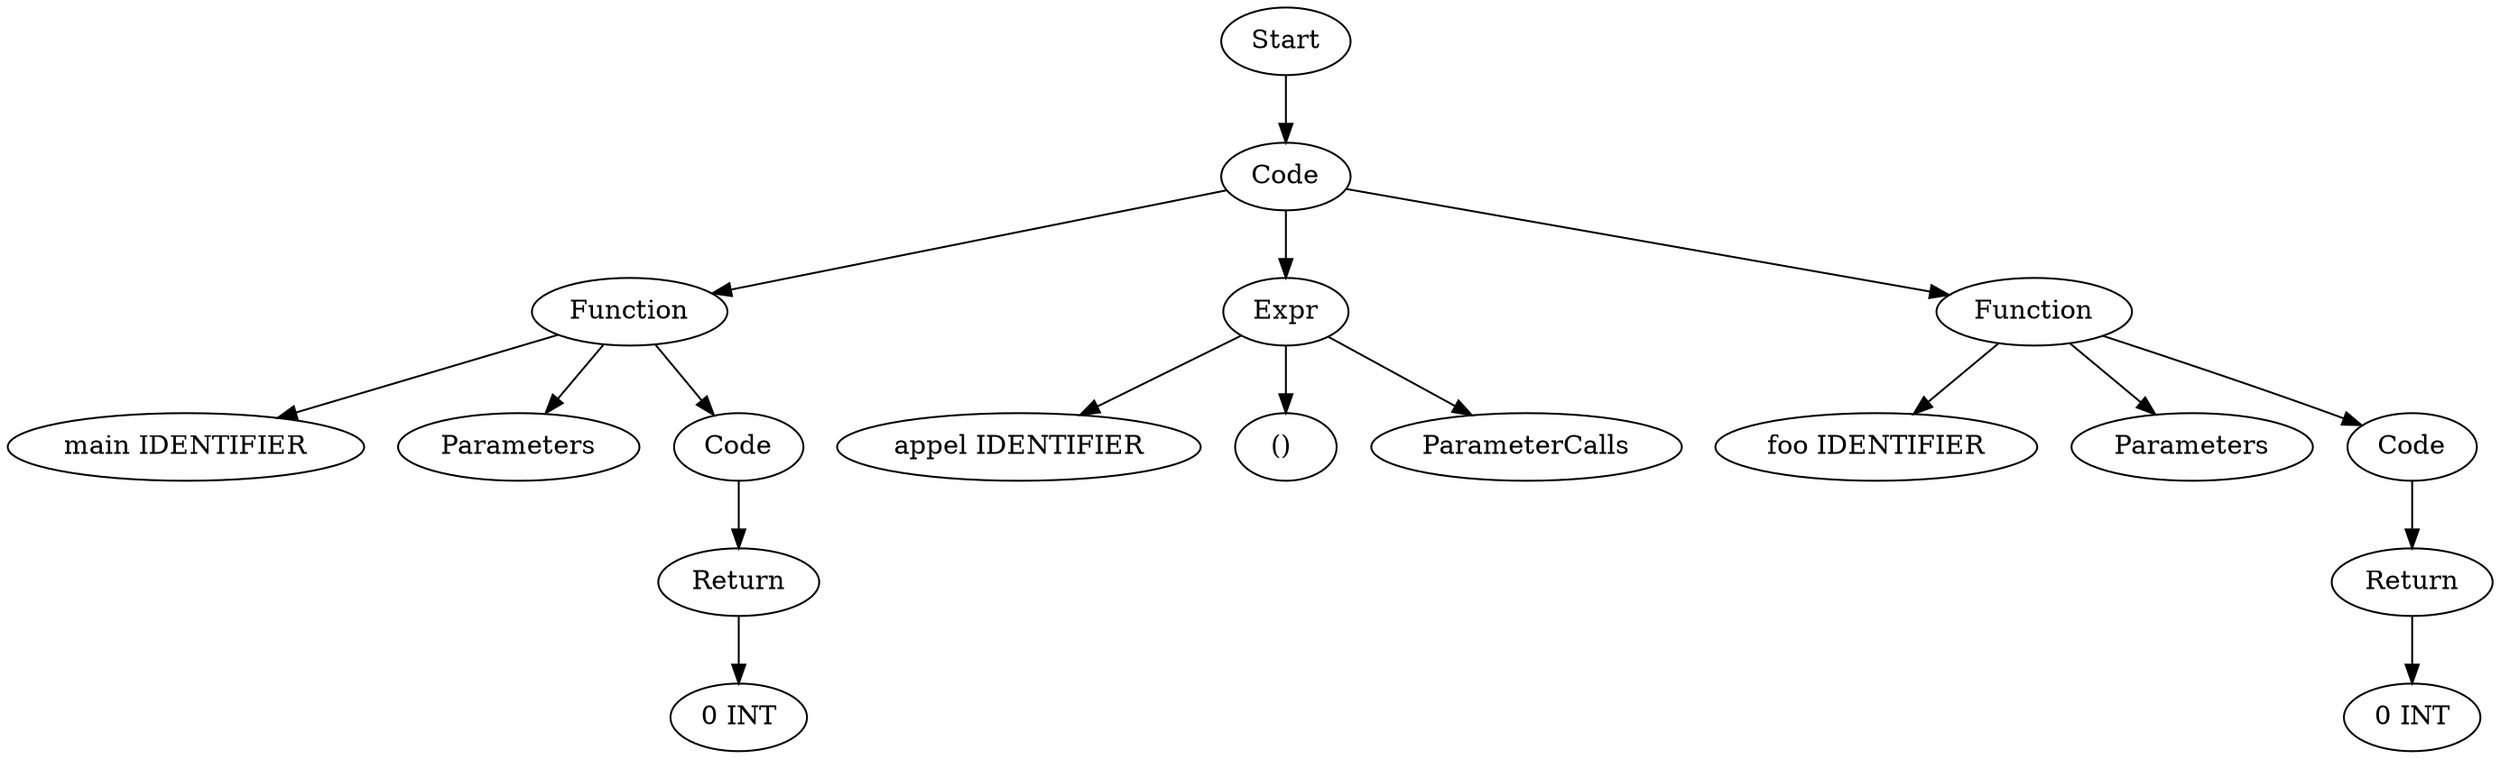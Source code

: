 digraph AST {
  "124301359766144" [label="Start"];
  "124301359766144" -> "124301359764416";
  "124301359764416" [label="Code"];
  "124301359764416" -> "124301359763024";
  "124301359764416" -> "124301359765568";
  "124301359764416" -> "124301359762016";
  "124301359763024" [label="Function"];
  "124301359763024" -> "124301359766240";
  "124301359763024" -> "124301359760240";
  "124301359763024" -> "124301359765904";
  "124301359766240" [label="main IDENTIFIER"];
  "124301359760240" [label="Parameters"];
  "124301359765904" [label="Code"];
  "124301359765904" -> "124301359765808";
  "124301359765808" [label="Return"];
  "124301359765808" -> "124301359764992";
  "124301359764992" [label="0 INT"];
  "124301359765568" [label="Expr"];
  "124301359765568" -> "124301359765328";
  "124301359765568" -> "124301359769600";
  "124301359765568" -> "124301359761536";
  "124301359765328" [label="appel IDENTIFIER"];
  "124301359769600" [label="() "];
  "124301359761536" [label="ParameterCalls"];
  "124301359762016" [label="Function"];
  "124301359762016" -> "124301359762256";
  "124301359762016" -> "124301359759904";
  "124301359762016" -> "124301359766480";
  "124301359762256" [label="foo IDENTIFIER"];
  "124301359759904" [label="Parameters"];
  "124301359766480" [label="Code"];
  "124301359766480" -> "124301359767056";
  "124301359767056" [label="Return"];
  "124301359767056" -> "124301359767776";
  "124301359767776" [label="0 INT"];
}
